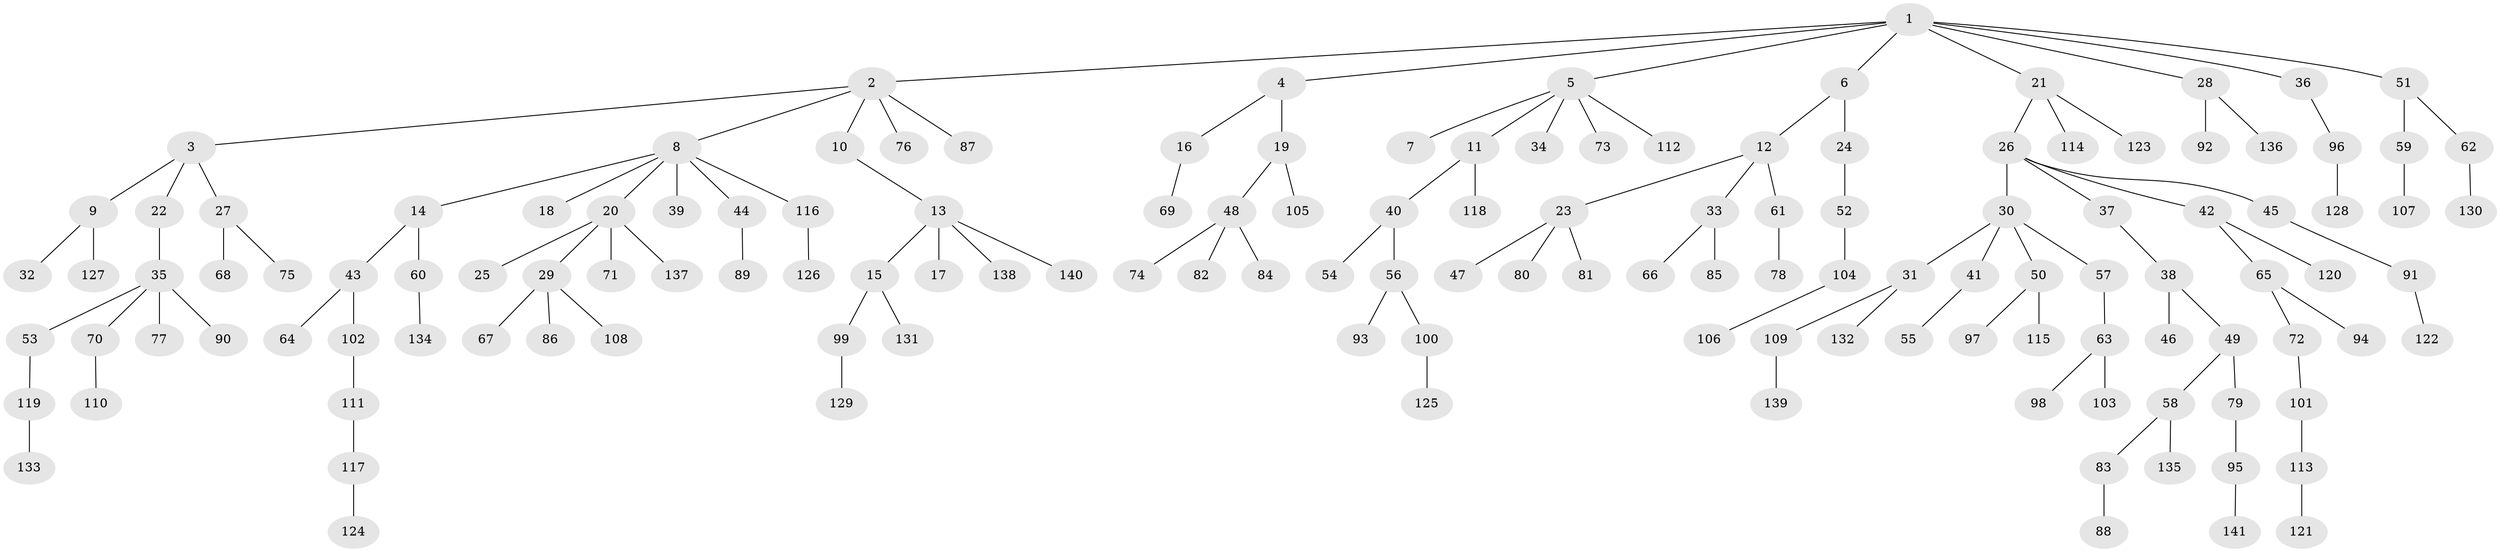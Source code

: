 // Generated by graph-tools (version 1.1) at 2025/02/03/09/25 03:02:19]
// undirected, 141 vertices, 140 edges
graph export_dot {
graph [start="1"]
  node [color=gray90,style=filled];
  1;
  2;
  3;
  4;
  5;
  6;
  7;
  8;
  9;
  10;
  11;
  12;
  13;
  14;
  15;
  16;
  17;
  18;
  19;
  20;
  21;
  22;
  23;
  24;
  25;
  26;
  27;
  28;
  29;
  30;
  31;
  32;
  33;
  34;
  35;
  36;
  37;
  38;
  39;
  40;
  41;
  42;
  43;
  44;
  45;
  46;
  47;
  48;
  49;
  50;
  51;
  52;
  53;
  54;
  55;
  56;
  57;
  58;
  59;
  60;
  61;
  62;
  63;
  64;
  65;
  66;
  67;
  68;
  69;
  70;
  71;
  72;
  73;
  74;
  75;
  76;
  77;
  78;
  79;
  80;
  81;
  82;
  83;
  84;
  85;
  86;
  87;
  88;
  89;
  90;
  91;
  92;
  93;
  94;
  95;
  96;
  97;
  98;
  99;
  100;
  101;
  102;
  103;
  104;
  105;
  106;
  107;
  108;
  109;
  110;
  111;
  112;
  113;
  114;
  115;
  116;
  117;
  118;
  119;
  120;
  121;
  122;
  123;
  124;
  125;
  126;
  127;
  128;
  129;
  130;
  131;
  132;
  133;
  134;
  135;
  136;
  137;
  138;
  139;
  140;
  141;
  1 -- 2;
  1 -- 4;
  1 -- 5;
  1 -- 6;
  1 -- 21;
  1 -- 28;
  1 -- 36;
  1 -- 51;
  2 -- 3;
  2 -- 8;
  2 -- 10;
  2 -- 76;
  2 -- 87;
  3 -- 9;
  3 -- 22;
  3 -- 27;
  4 -- 16;
  4 -- 19;
  5 -- 7;
  5 -- 11;
  5 -- 34;
  5 -- 73;
  5 -- 112;
  6 -- 12;
  6 -- 24;
  8 -- 14;
  8 -- 18;
  8 -- 20;
  8 -- 39;
  8 -- 44;
  8 -- 116;
  9 -- 32;
  9 -- 127;
  10 -- 13;
  11 -- 40;
  11 -- 118;
  12 -- 23;
  12 -- 33;
  12 -- 61;
  13 -- 15;
  13 -- 17;
  13 -- 138;
  13 -- 140;
  14 -- 43;
  14 -- 60;
  15 -- 99;
  15 -- 131;
  16 -- 69;
  19 -- 48;
  19 -- 105;
  20 -- 25;
  20 -- 29;
  20 -- 71;
  20 -- 137;
  21 -- 26;
  21 -- 114;
  21 -- 123;
  22 -- 35;
  23 -- 47;
  23 -- 80;
  23 -- 81;
  24 -- 52;
  26 -- 30;
  26 -- 37;
  26 -- 42;
  26 -- 45;
  27 -- 68;
  27 -- 75;
  28 -- 92;
  28 -- 136;
  29 -- 67;
  29 -- 86;
  29 -- 108;
  30 -- 31;
  30 -- 41;
  30 -- 50;
  30 -- 57;
  31 -- 109;
  31 -- 132;
  33 -- 66;
  33 -- 85;
  35 -- 53;
  35 -- 70;
  35 -- 77;
  35 -- 90;
  36 -- 96;
  37 -- 38;
  38 -- 46;
  38 -- 49;
  40 -- 54;
  40 -- 56;
  41 -- 55;
  42 -- 65;
  42 -- 120;
  43 -- 64;
  43 -- 102;
  44 -- 89;
  45 -- 91;
  48 -- 74;
  48 -- 82;
  48 -- 84;
  49 -- 58;
  49 -- 79;
  50 -- 97;
  50 -- 115;
  51 -- 59;
  51 -- 62;
  52 -- 104;
  53 -- 119;
  56 -- 93;
  56 -- 100;
  57 -- 63;
  58 -- 83;
  58 -- 135;
  59 -- 107;
  60 -- 134;
  61 -- 78;
  62 -- 130;
  63 -- 98;
  63 -- 103;
  65 -- 72;
  65 -- 94;
  70 -- 110;
  72 -- 101;
  79 -- 95;
  83 -- 88;
  91 -- 122;
  95 -- 141;
  96 -- 128;
  99 -- 129;
  100 -- 125;
  101 -- 113;
  102 -- 111;
  104 -- 106;
  109 -- 139;
  111 -- 117;
  113 -- 121;
  116 -- 126;
  117 -- 124;
  119 -- 133;
}
